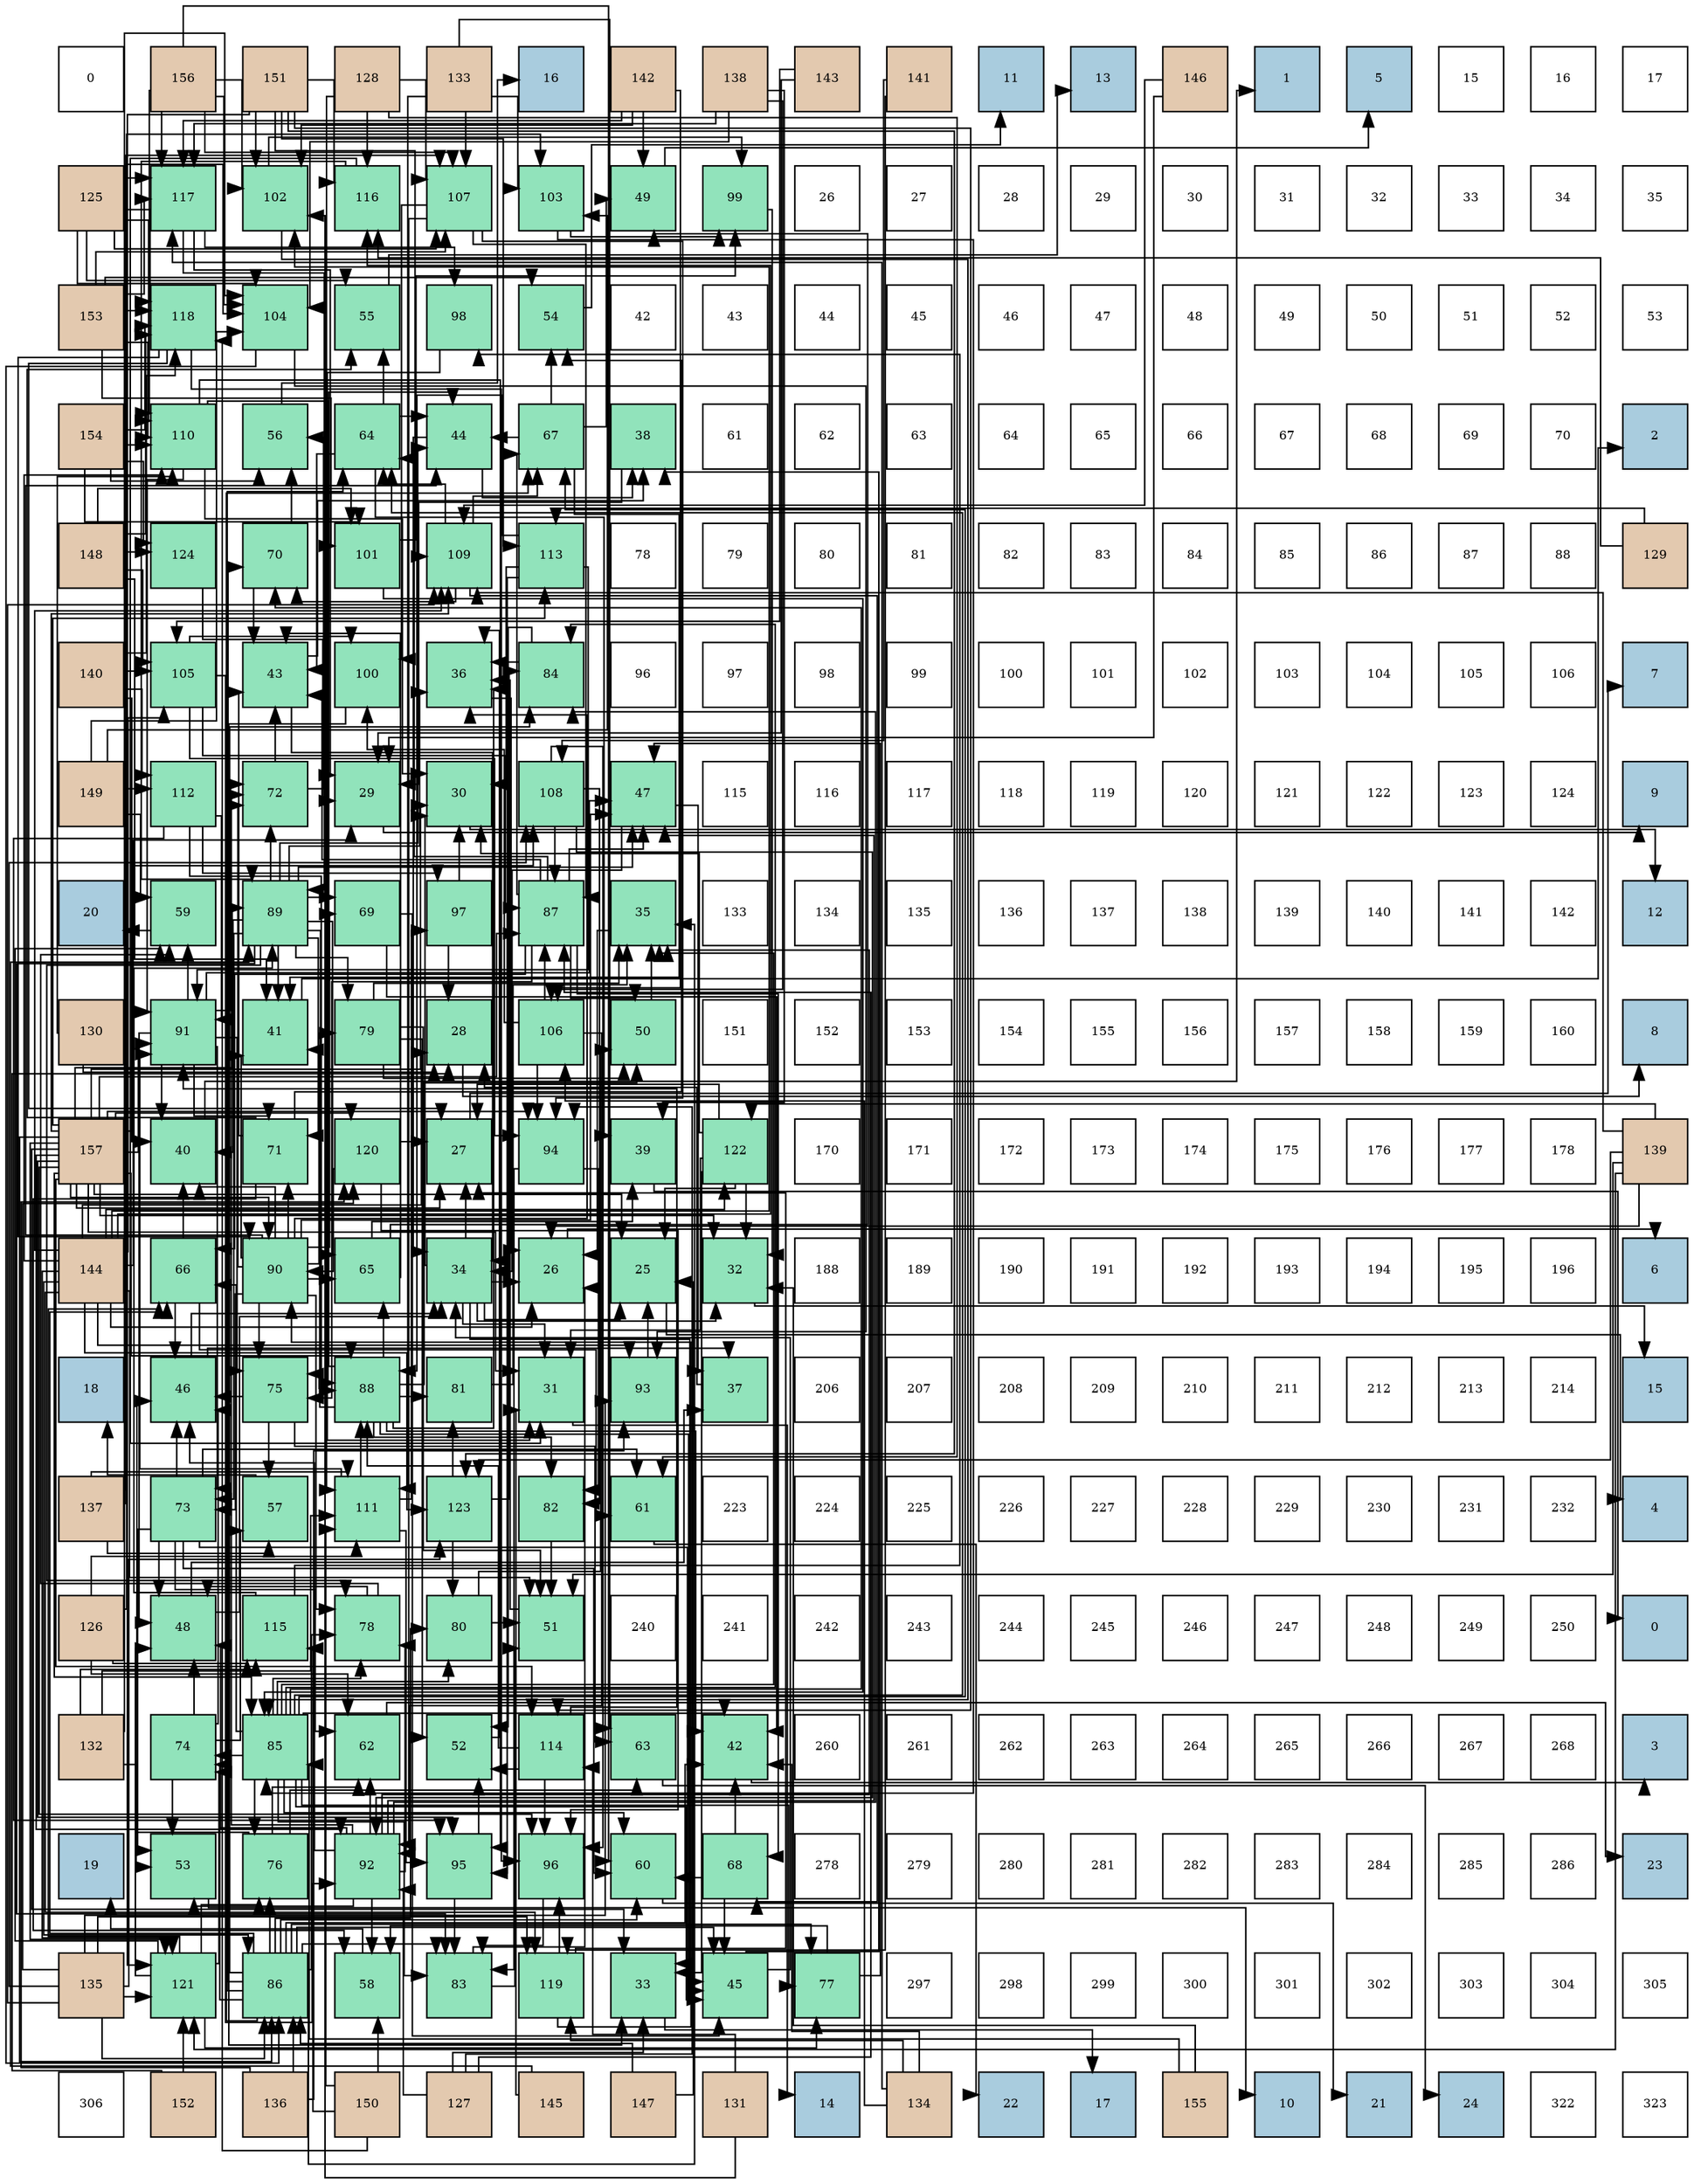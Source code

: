 digraph layout{
 rankdir=TB;
 splines=ortho;
 node [style=filled shape=square fixedsize=true width=0.6];
0[label="0", fontsize=8, fillcolor="#ffffff"];
1[label="156", fontsize=8, fillcolor="#e3c9af"];
2[label="151", fontsize=8, fillcolor="#e3c9af"];
3[label="128", fontsize=8, fillcolor="#e3c9af"];
4[label="133", fontsize=8, fillcolor="#e3c9af"];
5[label="16", fontsize=8, fillcolor="#a9ccde"];
6[label="142", fontsize=8, fillcolor="#e3c9af"];
7[label="138", fontsize=8, fillcolor="#e3c9af"];
8[label="143", fontsize=8, fillcolor="#e3c9af"];
9[label="141", fontsize=8, fillcolor="#e3c9af"];
10[label="11", fontsize=8, fillcolor="#a9ccde"];
11[label="13", fontsize=8, fillcolor="#a9ccde"];
12[label="146", fontsize=8, fillcolor="#e3c9af"];
13[label="1", fontsize=8, fillcolor="#a9ccde"];
14[label="5", fontsize=8, fillcolor="#a9ccde"];
15[label="15", fontsize=8, fillcolor="#ffffff"];
16[label="16", fontsize=8, fillcolor="#ffffff"];
17[label="17", fontsize=8, fillcolor="#ffffff"];
18[label="125", fontsize=8, fillcolor="#e3c9af"];
19[label="117", fontsize=8, fillcolor="#91e3bb"];
20[label="102", fontsize=8, fillcolor="#91e3bb"];
21[label="116", fontsize=8, fillcolor="#91e3bb"];
22[label="107", fontsize=8, fillcolor="#91e3bb"];
23[label="103", fontsize=8, fillcolor="#91e3bb"];
24[label="49", fontsize=8, fillcolor="#91e3bb"];
25[label="99", fontsize=8, fillcolor="#91e3bb"];
26[label="26", fontsize=8, fillcolor="#ffffff"];
27[label="27", fontsize=8, fillcolor="#ffffff"];
28[label="28", fontsize=8, fillcolor="#ffffff"];
29[label="29", fontsize=8, fillcolor="#ffffff"];
30[label="30", fontsize=8, fillcolor="#ffffff"];
31[label="31", fontsize=8, fillcolor="#ffffff"];
32[label="32", fontsize=8, fillcolor="#ffffff"];
33[label="33", fontsize=8, fillcolor="#ffffff"];
34[label="34", fontsize=8, fillcolor="#ffffff"];
35[label="35", fontsize=8, fillcolor="#ffffff"];
36[label="153", fontsize=8, fillcolor="#e3c9af"];
37[label="118", fontsize=8, fillcolor="#91e3bb"];
38[label="104", fontsize=8, fillcolor="#91e3bb"];
39[label="55", fontsize=8, fillcolor="#91e3bb"];
40[label="98", fontsize=8, fillcolor="#91e3bb"];
41[label="54", fontsize=8, fillcolor="#91e3bb"];
42[label="42", fontsize=8, fillcolor="#ffffff"];
43[label="43", fontsize=8, fillcolor="#ffffff"];
44[label="44", fontsize=8, fillcolor="#ffffff"];
45[label="45", fontsize=8, fillcolor="#ffffff"];
46[label="46", fontsize=8, fillcolor="#ffffff"];
47[label="47", fontsize=8, fillcolor="#ffffff"];
48[label="48", fontsize=8, fillcolor="#ffffff"];
49[label="49", fontsize=8, fillcolor="#ffffff"];
50[label="50", fontsize=8, fillcolor="#ffffff"];
51[label="51", fontsize=8, fillcolor="#ffffff"];
52[label="52", fontsize=8, fillcolor="#ffffff"];
53[label="53", fontsize=8, fillcolor="#ffffff"];
54[label="154", fontsize=8, fillcolor="#e3c9af"];
55[label="110", fontsize=8, fillcolor="#91e3bb"];
56[label="56", fontsize=8, fillcolor="#91e3bb"];
57[label="64", fontsize=8, fillcolor="#91e3bb"];
58[label="44", fontsize=8, fillcolor="#91e3bb"];
59[label="67", fontsize=8, fillcolor="#91e3bb"];
60[label="38", fontsize=8, fillcolor="#91e3bb"];
61[label="61", fontsize=8, fillcolor="#ffffff"];
62[label="62", fontsize=8, fillcolor="#ffffff"];
63[label="63", fontsize=8, fillcolor="#ffffff"];
64[label="64", fontsize=8, fillcolor="#ffffff"];
65[label="65", fontsize=8, fillcolor="#ffffff"];
66[label="66", fontsize=8, fillcolor="#ffffff"];
67[label="67", fontsize=8, fillcolor="#ffffff"];
68[label="68", fontsize=8, fillcolor="#ffffff"];
69[label="69", fontsize=8, fillcolor="#ffffff"];
70[label="70", fontsize=8, fillcolor="#ffffff"];
71[label="2", fontsize=8, fillcolor="#a9ccde"];
72[label="148", fontsize=8, fillcolor="#e3c9af"];
73[label="124", fontsize=8, fillcolor="#91e3bb"];
74[label="70", fontsize=8, fillcolor="#91e3bb"];
75[label="101", fontsize=8, fillcolor="#91e3bb"];
76[label="109", fontsize=8, fillcolor="#91e3bb"];
77[label="113", fontsize=8, fillcolor="#91e3bb"];
78[label="78", fontsize=8, fillcolor="#ffffff"];
79[label="79", fontsize=8, fillcolor="#ffffff"];
80[label="80", fontsize=8, fillcolor="#ffffff"];
81[label="81", fontsize=8, fillcolor="#ffffff"];
82[label="82", fontsize=8, fillcolor="#ffffff"];
83[label="83", fontsize=8, fillcolor="#ffffff"];
84[label="84", fontsize=8, fillcolor="#ffffff"];
85[label="85", fontsize=8, fillcolor="#ffffff"];
86[label="86", fontsize=8, fillcolor="#ffffff"];
87[label="87", fontsize=8, fillcolor="#ffffff"];
88[label="88", fontsize=8, fillcolor="#ffffff"];
89[label="129", fontsize=8, fillcolor="#e3c9af"];
90[label="140", fontsize=8, fillcolor="#e3c9af"];
91[label="105", fontsize=8, fillcolor="#91e3bb"];
92[label="43", fontsize=8, fillcolor="#91e3bb"];
93[label="100", fontsize=8, fillcolor="#91e3bb"];
94[label="36", fontsize=8, fillcolor="#91e3bb"];
95[label="84", fontsize=8, fillcolor="#91e3bb"];
96[label="96", fontsize=8, fillcolor="#ffffff"];
97[label="97", fontsize=8, fillcolor="#ffffff"];
98[label="98", fontsize=8, fillcolor="#ffffff"];
99[label="99", fontsize=8, fillcolor="#ffffff"];
100[label="100", fontsize=8, fillcolor="#ffffff"];
101[label="101", fontsize=8, fillcolor="#ffffff"];
102[label="102", fontsize=8, fillcolor="#ffffff"];
103[label="103", fontsize=8, fillcolor="#ffffff"];
104[label="104", fontsize=8, fillcolor="#ffffff"];
105[label="105", fontsize=8, fillcolor="#ffffff"];
106[label="106", fontsize=8, fillcolor="#ffffff"];
107[label="7", fontsize=8, fillcolor="#a9ccde"];
108[label="149", fontsize=8, fillcolor="#e3c9af"];
109[label="112", fontsize=8, fillcolor="#91e3bb"];
110[label="72", fontsize=8, fillcolor="#91e3bb"];
111[label="29", fontsize=8, fillcolor="#91e3bb"];
112[label="30", fontsize=8, fillcolor="#91e3bb"];
113[label="108", fontsize=8, fillcolor="#91e3bb"];
114[label="47", fontsize=8, fillcolor="#91e3bb"];
115[label="115", fontsize=8, fillcolor="#ffffff"];
116[label="116", fontsize=8, fillcolor="#ffffff"];
117[label="117", fontsize=8, fillcolor="#ffffff"];
118[label="118", fontsize=8, fillcolor="#ffffff"];
119[label="119", fontsize=8, fillcolor="#ffffff"];
120[label="120", fontsize=8, fillcolor="#ffffff"];
121[label="121", fontsize=8, fillcolor="#ffffff"];
122[label="122", fontsize=8, fillcolor="#ffffff"];
123[label="123", fontsize=8, fillcolor="#ffffff"];
124[label="124", fontsize=8, fillcolor="#ffffff"];
125[label="9", fontsize=8, fillcolor="#a9ccde"];
126[label="20", fontsize=8, fillcolor="#a9ccde"];
127[label="59", fontsize=8, fillcolor="#91e3bb"];
128[label="89", fontsize=8, fillcolor="#91e3bb"];
129[label="69", fontsize=8, fillcolor="#91e3bb"];
130[label="97", fontsize=8, fillcolor="#91e3bb"];
131[label="87", fontsize=8, fillcolor="#91e3bb"];
132[label="35", fontsize=8, fillcolor="#91e3bb"];
133[label="133", fontsize=8, fillcolor="#ffffff"];
134[label="134", fontsize=8, fillcolor="#ffffff"];
135[label="135", fontsize=8, fillcolor="#ffffff"];
136[label="136", fontsize=8, fillcolor="#ffffff"];
137[label="137", fontsize=8, fillcolor="#ffffff"];
138[label="138", fontsize=8, fillcolor="#ffffff"];
139[label="139", fontsize=8, fillcolor="#ffffff"];
140[label="140", fontsize=8, fillcolor="#ffffff"];
141[label="141", fontsize=8, fillcolor="#ffffff"];
142[label="142", fontsize=8, fillcolor="#ffffff"];
143[label="12", fontsize=8, fillcolor="#a9ccde"];
144[label="130", fontsize=8, fillcolor="#e3c9af"];
145[label="91", fontsize=8, fillcolor="#91e3bb"];
146[label="41", fontsize=8, fillcolor="#91e3bb"];
147[label="79", fontsize=8, fillcolor="#91e3bb"];
148[label="28", fontsize=8, fillcolor="#91e3bb"];
149[label="106", fontsize=8, fillcolor="#91e3bb"];
150[label="50", fontsize=8, fillcolor="#91e3bb"];
151[label="151", fontsize=8, fillcolor="#ffffff"];
152[label="152", fontsize=8, fillcolor="#ffffff"];
153[label="153", fontsize=8, fillcolor="#ffffff"];
154[label="154", fontsize=8, fillcolor="#ffffff"];
155[label="155", fontsize=8, fillcolor="#ffffff"];
156[label="156", fontsize=8, fillcolor="#ffffff"];
157[label="157", fontsize=8, fillcolor="#ffffff"];
158[label="158", fontsize=8, fillcolor="#ffffff"];
159[label="159", fontsize=8, fillcolor="#ffffff"];
160[label="160", fontsize=8, fillcolor="#ffffff"];
161[label="8", fontsize=8, fillcolor="#a9ccde"];
162[label="157", fontsize=8, fillcolor="#e3c9af"];
163[label="40", fontsize=8, fillcolor="#91e3bb"];
164[label="71", fontsize=8, fillcolor="#91e3bb"];
165[label="120", fontsize=8, fillcolor="#91e3bb"];
166[label="27", fontsize=8, fillcolor="#91e3bb"];
167[label="94", fontsize=8, fillcolor="#91e3bb"];
168[label="39", fontsize=8, fillcolor="#91e3bb"];
169[label="122", fontsize=8, fillcolor="#91e3bb"];
170[label="170", fontsize=8, fillcolor="#ffffff"];
171[label="171", fontsize=8, fillcolor="#ffffff"];
172[label="172", fontsize=8, fillcolor="#ffffff"];
173[label="173", fontsize=8, fillcolor="#ffffff"];
174[label="174", fontsize=8, fillcolor="#ffffff"];
175[label="175", fontsize=8, fillcolor="#ffffff"];
176[label="176", fontsize=8, fillcolor="#ffffff"];
177[label="177", fontsize=8, fillcolor="#ffffff"];
178[label="178", fontsize=8, fillcolor="#ffffff"];
179[label="139", fontsize=8, fillcolor="#e3c9af"];
180[label="144", fontsize=8, fillcolor="#e3c9af"];
181[label="66", fontsize=8, fillcolor="#91e3bb"];
182[label="90", fontsize=8, fillcolor="#91e3bb"];
183[label="65", fontsize=8, fillcolor="#91e3bb"];
184[label="34", fontsize=8, fillcolor="#91e3bb"];
185[label="26", fontsize=8, fillcolor="#91e3bb"];
186[label="25", fontsize=8, fillcolor="#91e3bb"];
187[label="32", fontsize=8, fillcolor="#91e3bb"];
188[label="188", fontsize=8, fillcolor="#ffffff"];
189[label="189", fontsize=8, fillcolor="#ffffff"];
190[label="190", fontsize=8, fillcolor="#ffffff"];
191[label="191", fontsize=8, fillcolor="#ffffff"];
192[label="192", fontsize=8, fillcolor="#ffffff"];
193[label="193", fontsize=8, fillcolor="#ffffff"];
194[label="194", fontsize=8, fillcolor="#ffffff"];
195[label="195", fontsize=8, fillcolor="#ffffff"];
196[label="196", fontsize=8, fillcolor="#ffffff"];
197[label="6", fontsize=8, fillcolor="#a9ccde"];
198[label="18", fontsize=8, fillcolor="#a9ccde"];
199[label="46", fontsize=8, fillcolor="#91e3bb"];
200[label="75", fontsize=8, fillcolor="#91e3bb"];
201[label="88", fontsize=8, fillcolor="#91e3bb"];
202[label="81", fontsize=8, fillcolor="#91e3bb"];
203[label="31", fontsize=8, fillcolor="#91e3bb"];
204[label="93", fontsize=8, fillcolor="#91e3bb"];
205[label="37", fontsize=8, fillcolor="#91e3bb"];
206[label="206", fontsize=8, fillcolor="#ffffff"];
207[label="207", fontsize=8, fillcolor="#ffffff"];
208[label="208", fontsize=8, fillcolor="#ffffff"];
209[label="209", fontsize=8, fillcolor="#ffffff"];
210[label="210", fontsize=8, fillcolor="#ffffff"];
211[label="211", fontsize=8, fillcolor="#ffffff"];
212[label="212", fontsize=8, fillcolor="#ffffff"];
213[label="213", fontsize=8, fillcolor="#ffffff"];
214[label="214", fontsize=8, fillcolor="#ffffff"];
215[label="15", fontsize=8, fillcolor="#a9ccde"];
216[label="137", fontsize=8, fillcolor="#e3c9af"];
217[label="73", fontsize=8, fillcolor="#91e3bb"];
218[label="57", fontsize=8, fillcolor="#91e3bb"];
219[label="111", fontsize=8, fillcolor="#91e3bb"];
220[label="123", fontsize=8, fillcolor="#91e3bb"];
221[label="82", fontsize=8, fillcolor="#91e3bb"];
222[label="61", fontsize=8, fillcolor="#91e3bb"];
223[label="223", fontsize=8, fillcolor="#ffffff"];
224[label="224", fontsize=8, fillcolor="#ffffff"];
225[label="225", fontsize=8, fillcolor="#ffffff"];
226[label="226", fontsize=8, fillcolor="#ffffff"];
227[label="227", fontsize=8, fillcolor="#ffffff"];
228[label="228", fontsize=8, fillcolor="#ffffff"];
229[label="229", fontsize=8, fillcolor="#ffffff"];
230[label="230", fontsize=8, fillcolor="#ffffff"];
231[label="231", fontsize=8, fillcolor="#ffffff"];
232[label="232", fontsize=8, fillcolor="#ffffff"];
233[label="4", fontsize=8, fillcolor="#a9ccde"];
234[label="126", fontsize=8, fillcolor="#e3c9af"];
235[label="48", fontsize=8, fillcolor="#91e3bb"];
236[label="115", fontsize=8, fillcolor="#91e3bb"];
237[label="78", fontsize=8, fillcolor="#91e3bb"];
238[label="80", fontsize=8, fillcolor="#91e3bb"];
239[label="51", fontsize=8, fillcolor="#91e3bb"];
240[label="240", fontsize=8, fillcolor="#ffffff"];
241[label="241", fontsize=8, fillcolor="#ffffff"];
242[label="242", fontsize=8, fillcolor="#ffffff"];
243[label="243", fontsize=8, fillcolor="#ffffff"];
244[label="244", fontsize=8, fillcolor="#ffffff"];
245[label="245", fontsize=8, fillcolor="#ffffff"];
246[label="246", fontsize=8, fillcolor="#ffffff"];
247[label="247", fontsize=8, fillcolor="#ffffff"];
248[label="248", fontsize=8, fillcolor="#ffffff"];
249[label="249", fontsize=8, fillcolor="#ffffff"];
250[label="250", fontsize=8, fillcolor="#ffffff"];
251[label="0", fontsize=8, fillcolor="#a9ccde"];
252[label="132", fontsize=8, fillcolor="#e3c9af"];
253[label="74", fontsize=8, fillcolor="#91e3bb"];
254[label="85", fontsize=8, fillcolor="#91e3bb"];
255[label="62", fontsize=8, fillcolor="#91e3bb"];
256[label="52", fontsize=8, fillcolor="#91e3bb"];
257[label="114", fontsize=8, fillcolor="#91e3bb"];
258[label="63", fontsize=8, fillcolor="#91e3bb"];
259[label="42", fontsize=8, fillcolor="#91e3bb"];
260[label="260", fontsize=8, fillcolor="#ffffff"];
261[label="261", fontsize=8, fillcolor="#ffffff"];
262[label="262", fontsize=8, fillcolor="#ffffff"];
263[label="263", fontsize=8, fillcolor="#ffffff"];
264[label="264", fontsize=8, fillcolor="#ffffff"];
265[label="265", fontsize=8, fillcolor="#ffffff"];
266[label="266", fontsize=8, fillcolor="#ffffff"];
267[label="267", fontsize=8, fillcolor="#ffffff"];
268[label="268", fontsize=8, fillcolor="#ffffff"];
269[label="3", fontsize=8, fillcolor="#a9ccde"];
270[label="19", fontsize=8, fillcolor="#a9ccde"];
271[label="53", fontsize=8, fillcolor="#91e3bb"];
272[label="76", fontsize=8, fillcolor="#91e3bb"];
273[label="92", fontsize=8, fillcolor="#91e3bb"];
274[label="95", fontsize=8, fillcolor="#91e3bb"];
275[label="96", fontsize=8, fillcolor="#91e3bb"];
276[label="60", fontsize=8, fillcolor="#91e3bb"];
277[label="68", fontsize=8, fillcolor="#91e3bb"];
278[label="278", fontsize=8, fillcolor="#ffffff"];
279[label="279", fontsize=8, fillcolor="#ffffff"];
280[label="280", fontsize=8, fillcolor="#ffffff"];
281[label="281", fontsize=8, fillcolor="#ffffff"];
282[label="282", fontsize=8, fillcolor="#ffffff"];
283[label="283", fontsize=8, fillcolor="#ffffff"];
284[label="284", fontsize=8, fillcolor="#ffffff"];
285[label="285", fontsize=8, fillcolor="#ffffff"];
286[label="286", fontsize=8, fillcolor="#ffffff"];
287[label="23", fontsize=8, fillcolor="#a9ccde"];
288[label="135", fontsize=8, fillcolor="#e3c9af"];
289[label="121", fontsize=8, fillcolor="#91e3bb"];
290[label="86", fontsize=8, fillcolor="#91e3bb"];
291[label="58", fontsize=8, fillcolor="#91e3bb"];
292[label="83", fontsize=8, fillcolor="#91e3bb"];
293[label="119", fontsize=8, fillcolor="#91e3bb"];
294[label="33", fontsize=8, fillcolor="#91e3bb"];
295[label="45", fontsize=8, fillcolor="#91e3bb"];
296[label="77", fontsize=8, fillcolor="#91e3bb"];
297[label="297", fontsize=8, fillcolor="#ffffff"];
298[label="298", fontsize=8, fillcolor="#ffffff"];
299[label="299", fontsize=8, fillcolor="#ffffff"];
300[label="300", fontsize=8, fillcolor="#ffffff"];
301[label="301", fontsize=8, fillcolor="#ffffff"];
302[label="302", fontsize=8, fillcolor="#ffffff"];
303[label="303", fontsize=8, fillcolor="#ffffff"];
304[label="304", fontsize=8, fillcolor="#ffffff"];
305[label="305", fontsize=8, fillcolor="#ffffff"];
306[label="306", fontsize=8, fillcolor="#ffffff"];
307[label="152", fontsize=8, fillcolor="#e3c9af"];
308[label="136", fontsize=8, fillcolor="#e3c9af"];
309[label="150", fontsize=8, fillcolor="#e3c9af"];
310[label="127", fontsize=8, fillcolor="#e3c9af"];
311[label="145", fontsize=8, fillcolor="#e3c9af"];
312[label="147", fontsize=8, fillcolor="#e3c9af"];
313[label="131", fontsize=8, fillcolor="#e3c9af"];
314[label="14", fontsize=8, fillcolor="#a9ccde"];
315[label="134", fontsize=8, fillcolor="#e3c9af"];
316[label="22", fontsize=8, fillcolor="#a9ccde"];
317[label="17", fontsize=8, fillcolor="#a9ccde"];
318[label="155", fontsize=8, fillcolor="#e3c9af"];
319[label="10", fontsize=8, fillcolor="#a9ccde"];
320[label="21", fontsize=8, fillcolor="#a9ccde"];
321[label="24", fontsize=8, fillcolor="#a9ccde"];
322[label="322", fontsize=8, fillcolor="#ffffff"];
323[label="323", fontsize=8, fillcolor="#ffffff"];
edge [constraint=false, style=vis];186 -> 233;
185 -> 197;
166 -> 107;
148 -> 161;
111 -> 125;
112 -> 143;
203 -> 314;
187 -> 215;
294 -> 317;
184 -> 186;
184 -> 185;
184 -> 166;
184 -> 112;
184 -> 203;
184 -> 187;
184 -> 294;
132 -> 185;
94 -> 185;
205 -> 148;
60 -> 111;
168 -> 251;
163 -> 13;
146 -> 71;
259 -> 269;
92 -> 184;
92 -> 60;
58 -> 184;
58 -> 60;
295 -> 184;
295 -> 60;
199 -> 184;
199 -> 205;
114 -> 184;
114 -> 205;
235 -> 184;
235 -> 205;
24 -> 14;
150 -> 132;
239 -> 94;
256 -> 94;
271 -> 319;
41 -> 10;
39 -> 11;
56 -> 5;
218 -> 198;
291 -> 270;
127 -> 126;
276 -> 320;
222 -> 316;
255 -> 287;
258 -> 321;
57 -> 168;
57 -> 92;
57 -> 58;
57 -> 39;
183 -> 168;
183 -> 92;
183 -> 24;
181 -> 163;
181 -> 199;
181 -> 222;
59 -> 146;
59 -> 58;
59 -> 24;
59 -> 41;
277 -> 259;
277 -> 295;
277 -> 276;
129 -> 259;
129 -> 295;
74 -> 92;
74 -> 56;
164 -> 92;
164 -> 41;
164 -> 39;
164 -> 291;
110 -> 92;
110 -> 56;
217 -> 295;
217 -> 199;
217 -> 235;
217 -> 271;
217 -> 276;
217 -> 222;
217 -> 255;
253 -> 199;
253 -> 235;
253 -> 271;
253 -> 218;
200 -> 199;
200 -> 218;
200 -> 258;
272 -> 199;
272 -> 255;
272 -> 258;
296 -> 114;
296 -> 291;
237 -> 235;
237 -> 127;
147 -> 132;
147 -> 150;
147 -> 239;
147 -> 256;
238 -> 150;
238 -> 239;
202 -> 132;
221 -> 239;
292 -> 185;
292 -> 239;
95 -> 94;
95 -> 256;
254 -> 132;
254 -> 259;
254 -> 295;
254 -> 276;
254 -> 57;
254 -> 181;
254 -> 59;
254 -> 74;
254 -> 253;
254 -> 272;
254 -> 296;
254 -> 237;
254 -> 238;
254 -> 292;
254 -> 95;
290 -> 132;
290 -> 259;
290 -> 295;
290 -> 276;
290 -> 57;
290 -> 181;
290 -> 59;
290 -> 74;
290 -> 253;
290 -> 272;
290 -> 296;
290 -> 237;
290 -> 238;
290 -> 292;
290 -> 95;
131 -> 92;
131 -> 114;
131 -> 150;
131 -> 57;
131 -> 181;
131 -> 59;
131 -> 277;
131 -> 200;
201 -> 94;
201 -> 146;
201 -> 259;
201 -> 58;
201 -> 295;
201 -> 150;
201 -> 183;
201 -> 202;
201 -> 221;
128 -> 94;
128 -> 163;
128 -> 146;
128 -> 58;
128 -> 114;
128 -> 183;
128 -> 129;
128 -> 164;
128 -> 110;
128 -> 217;
128 -> 200;
128 -> 237;
128 -> 147;
128 -> 292;
182 -> 94;
182 -> 163;
182 -> 146;
182 -> 58;
182 -> 114;
182 -> 183;
182 -> 129;
182 -> 164;
182 -> 110;
182 -> 217;
182 -> 200;
182 -> 237;
182 -> 147;
145 -> 163;
145 -> 114;
145 -> 235;
145 -> 127;
145 -> 164;
145 -> 110;
145 -> 217;
145 -> 200;
273 -> 132;
273 -> 199;
273 -> 114;
273 -> 235;
273 -> 271;
273 -> 291;
273 -> 255;
273 -> 110;
273 -> 237;
273 -> 95;
204 -> 186;
167 -> 221;
167 -> 292;
274 -> 256;
274 -> 292;
275 -> 292;
130 -> 148;
130 -> 112;
40 -> 203;
25 -> 187;
93 -> 294;
75 -> 254;
75 -> 25;
20 -> 254;
20 -> 25;
23 -> 254;
23 -> 25;
38 -> 290;
38 -> 204;
91 -> 131;
91 -> 273;
91 -> 167;
91 -> 93;
149 -> 131;
149 -> 273;
149 -> 167;
149 -> 93;
22 -> 131;
22 -> 273;
22 -> 167;
22 -> 93;
113 -> 221;
113 -> 131;
113 -> 273;
113 -> 275;
76 -> 57;
76 -> 59;
76 -> 277;
76 -> 74;
55 -> 112;
55 -> 201;
55 -> 145;
55 -> 274;
219 -> 201;
219 -> 145;
219 -> 274;
219 -> 130;
109 -> 201;
109 -> 145;
109 -> 274;
109 -> 130;
77 -> 112;
77 -> 201;
77 -> 145;
77 -> 274;
257 -> 256;
257 -> 201;
257 -> 145;
257 -> 275;
236 -> 128;
236 -> 40;
21 -> 203;
21 -> 128;
19 -> 111;
19 -> 128;
19 -> 40;
37 -> 166;
37 -> 182;
37 -> 275;
293 -> 166;
293 -> 182;
293 -> 275;
165 -> 166;
165 -> 182;
165 -> 275;
289 -> 235;
289 -> 127;
289 -> 181;
289 -> 253;
289 -> 272;
289 -> 296;
169 -> 186;
169 -> 166;
169 -> 112;
169 -> 203;
169 -> 187;
169 -> 294;
220 -> 238;
220 -> 202;
220 -> 95;
73 -> 111;
18 -> 39;
18 -> 38;
18 -> 22;
18 -> 55;
18 -> 19;
18 -> 37;
234 -> 255;
234 -> 23;
234 -> 219;
234 -> 236;
310 -> 294;
310 -> 131;
310 -> 273;
310 -> 167;
3 -> 222;
3 -> 22;
3 -> 219;
3 -> 21;
89 -> 77;
89 -> 21;
144 -> 148;
144 -> 55;
313 -> 20;
313 -> 257;
252 -> 271;
252 -> 38;
252 -> 219;
252 -> 236;
4 -> 258;
4 -> 23;
4 -> 22;
4 -> 219;
315 -> 259;
315 -> 149;
315 -> 19;
315 -> 293;
288 -> 290;
288 -> 204;
288 -> 113;
288 -> 76;
288 -> 293;
288 -> 165;
288 -> 289;
288 -> 220;
308 -> 290;
308 -> 204;
308 -> 165;
216 -> 218;
216 -> 38;
216 -> 22;
216 -> 219;
7 -> 168;
7 -> 38;
7 -> 149;
7 -> 19;
179 -> 185;
179 -> 239;
179 -> 76;
179 -> 289;
179 -> 169;
179 -> 220;
90 -> 163;
90 -> 91;
90 -> 109;
90 -> 37;
9 -> 113;
9 -> 293;
6 -> 24;
6 -> 20;
6 -> 149;
6 -> 19;
8 -> 111;
8 -> 91;
180 -> 185;
180 -> 148;
180 -> 111;
180 -> 239;
180 -> 290;
180 -> 204;
180 -> 20;
180 -> 91;
180 -> 76;
180 -> 55;
180 -> 21;
180 -> 293;
180 -> 289;
180 -> 169;
180 -> 220;
311 -> 203;
311 -> 128;
12 -> 111;
12 -> 76;
312 -> 186;
312 -> 290;
72 -> 146;
72 -> 75;
72 -> 91;
72 -> 37;
72 -> 73;
108 -> 127;
108 -> 23;
108 -> 38;
108 -> 109;
309 -> 291;
309 -> 219;
309 -> 236;
309 -> 37;
2 -> 20;
2 -> 76;
2 -> 77;
2 -> 257;
2 -> 21;
2 -> 289;
2 -> 220;
307 -> 148;
307 -> 289;
36 -> 41;
36 -> 75;
36 -> 22;
36 -> 55;
36 -> 19;
36 -> 37;
54 -> 56;
54 -> 75;
54 -> 55;
54 -> 37;
54 -> 73;
318 -> 187;
318 -> 254;
1 -> 276;
1 -> 20;
1 -> 38;
1 -> 22;
1 -> 55;
1 -> 19;
162 -> 186;
162 -> 166;
162 -> 112;
162 -> 203;
162 -> 187;
162 -> 294;
162 -> 254;
162 -> 290;
162 -> 131;
162 -> 201;
162 -> 128;
162 -> 182;
162 -> 145;
162 -> 273;
162 -> 167;
162 -> 274;
162 -> 275;
162 -> 113;
162 -> 76;
162 -> 77;
162 -> 257;
162 -> 165;
162 -> 289;
edge [constraint=true, style=invis];
0 -> 18 -> 36 -> 54 -> 72 -> 90 -> 108 -> 126 -> 144 -> 162 -> 180 -> 198 -> 216 -> 234 -> 252 -> 270 -> 288 -> 306;
1 -> 19 -> 37 -> 55 -> 73 -> 91 -> 109 -> 127 -> 145 -> 163 -> 181 -> 199 -> 217 -> 235 -> 253 -> 271 -> 289 -> 307;
2 -> 20 -> 38 -> 56 -> 74 -> 92 -> 110 -> 128 -> 146 -> 164 -> 182 -> 200 -> 218 -> 236 -> 254 -> 272 -> 290 -> 308;
3 -> 21 -> 39 -> 57 -> 75 -> 93 -> 111 -> 129 -> 147 -> 165 -> 183 -> 201 -> 219 -> 237 -> 255 -> 273 -> 291 -> 309;
4 -> 22 -> 40 -> 58 -> 76 -> 94 -> 112 -> 130 -> 148 -> 166 -> 184 -> 202 -> 220 -> 238 -> 256 -> 274 -> 292 -> 310;
5 -> 23 -> 41 -> 59 -> 77 -> 95 -> 113 -> 131 -> 149 -> 167 -> 185 -> 203 -> 221 -> 239 -> 257 -> 275 -> 293 -> 311;
6 -> 24 -> 42 -> 60 -> 78 -> 96 -> 114 -> 132 -> 150 -> 168 -> 186 -> 204 -> 222 -> 240 -> 258 -> 276 -> 294 -> 312;
7 -> 25 -> 43 -> 61 -> 79 -> 97 -> 115 -> 133 -> 151 -> 169 -> 187 -> 205 -> 223 -> 241 -> 259 -> 277 -> 295 -> 313;
8 -> 26 -> 44 -> 62 -> 80 -> 98 -> 116 -> 134 -> 152 -> 170 -> 188 -> 206 -> 224 -> 242 -> 260 -> 278 -> 296 -> 314;
9 -> 27 -> 45 -> 63 -> 81 -> 99 -> 117 -> 135 -> 153 -> 171 -> 189 -> 207 -> 225 -> 243 -> 261 -> 279 -> 297 -> 315;
10 -> 28 -> 46 -> 64 -> 82 -> 100 -> 118 -> 136 -> 154 -> 172 -> 190 -> 208 -> 226 -> 244 -> 262 -> 280 -> 298 -> 316;
11 -> 29 -> 47 -> 65 -> 83 -> 101 -> 119 -> 137 -> 155 -> 173 -> 191 -> 209 -> 227 -> 245 -> 263 -> 281 -> 299 -> 317;
12 -> 30 -> 48 -> 66 -> 84 -> 102 -> 120 -> 138 -> 156 -> 174 -> 192 -> 210 -> 228 -> 246 -> 264 -> 282 -> 300 -> 318;
13 -> 31 -> 49 -> 67 -> 85 -> 103 -> 121 -> 139 -> 157 -> 175 -> 193 -> 211 -> 229 -> 247 -> 265 -> 283 -> 301 -> 319;
14 -> 32 -> 50 -> 68 -> 86 -> 104 -> 122 -> 140 -> 158 -> 176 -> 194 -> 212 -> 230 -> 248 -> 266 -> 284 -> 302 -> 320;
15 -> 33 -> 51 -> 69 -> 87 -> 105 -> 123 -> 141 -> 159 -> 177 -> 195 -> 213 -> 231 -> 249 -> 267 -> 285 -> 303 -> 321;
16 -> 34 -> 52 -> 70 -> 88 -> 106 -> 124 -> 142 -> 160 -> 178 -> 196 -> 214 -> 232 -> 250 -> 268 -> 286 -> 304 -> 322;
17 -> 35 -> 53 -> 71 -> 89 -> 107 -> 125 -> 143 -> 161 -> 179 -> 197 -> 215 -> 233 -> 251 -> 269 -> 287 -> 305 -> 323;
rank = same {0 -> 1 -> 2 -> 3 -> 4 -> 5 -> 6 -> 7 -> 8 -> 9 -> 10 -> 11 -> 12 -> 13 -> 14 -> 15 -> 16 -> 17};
rank = same {18 -> 19 -> 20 -> 21 -> 22 -> 23 -> 24 -> 25 -> 26 -> 27 -> 28 -> 29 -> 30 -> 31 -> 32 -> 33 -> 34 -> 35};
rank = same {36 -> 37 -> 38 -> 39 -> 40 -> 41 -> 42 -> 43 -> 44 -> 45 -> 46 -> 47 -> 48 -> 49 -> 50 -> 51 -> 52 -> 53};
rank = same {54 -> 55 -> 56 -> 57 -> 58 -> 59 -> 60 -> 61 -> 62 -> 63 -> 64 -> 65 -> 66 -> 67 -> 68 -> 69 -> 70 -> 71};
rank = same {72 -> 73 -> 74 -> 75 -> 76 -> 77 -> 78 -> 79 -> 80 -> 81 -> 82 -> 83 -> 84 -> 85 -> 86 -> 87 -> 88 -> 89};
rank = same {90 -> 91 -> 92 -> 93 -> 94 -> 95 -> 96 -> 97 -> 98 -> 99 -> 100 -> 101 -> 102 -> 103 -> 104 -> 105 -> 106 -> 107};
rank = same {108 -> 109 -> 110 -> 111 -> 112 -> 113 -> 114 -> 115 -> 116 -> 117 -> 118 -> 119 -> 120 -> 121 -> 122 -> 123 -> 124 -> 125};
rank = same {126 -> 127 -> 128 -> 129 -> 130 -> 131 -> 132 -> 133 -> 134 -> 135 -> 136 -> 137 -> 138 -> 139 -> 140 -> 141 -> 142 -> 143};
rank = same {144 -> 145 -> 146 -> 147 -> 148 -> 149 -> 150 -> 151 -> 152 -> 153 -> 154 -> 155 -> 156 -> 157 -> 158 -> 159 -> 160 -> 161};
rank = same {162 -> 163 -> 164 -> 165 -> 166 -> 167 -> 168 -> 169 -> 170 -> 171 -> 172 -> 173 -> 174 -> 175 -> 176 -> 177 -> 178 -> 179};
rank = same {180 -> 181 -> 182 -> 183 -> 184 -> 185 -> 186 -> 187 -> 188 -> 189 -> 190 -> 191 -> 192 -> 193 -> 194 -> 195 -> 196 -> 197};
rank = same {198 -> 199 -> 200 -> 201 -> 202 -> 203 -> 204 -> 205 -> 206 -> 207 -> 208 -> 209 -> 210 -> 211 -> 212 -> 213 -> 214 -> 215};
rank = same {216 -> 217 -> 218 -> 219 -> 220 -> 221 -> 222 -> 223 -> 224 -> 225 -> 226 -> 227 -> 228 -> 229 -> 230 -> 231 -> 232 -> 233};
rank = same {234 -> 235 -> 236 -> 237 -> 238 -> 239 -> 240 -> 241 -> 242 -> 243 -> 244 -> 245 -> 246 -> 247 -> 248 -> 249 -> 250 -> 251};
rank = same {252 -> 253 -> 254 -> 255 -> 256 -> 257 -> 258 -> 259 -> 260 -> 261 -> 262 -> 263 -> 264 -> 265 -> 266 -> 267 -> 268 -> 269};
rank = same {270 -> 271 -> 272 -> 273 -> 274 -> 275 -> 276 -> 277 -> 278 -> 279 -> 280 -> 281 -> 282 -> 283 -> 284 -> 285 -> 286 -> 287};
rank = same {288 -> 289 -> 290 -> 291 -> 292 -> 293 -> 294 -> 295 -> 296 -> 297 -> 298 -> 299 -> 300 -> 301 -> 302 -> 303 -> 304 -> 305};
rank = same {306 -> 307 -> 308 -> 309 -> 310 -> 311 -> 312 -> 313 -> 314 -> 315 -> 316 -> 317 -> 318 -> 319 -> 320 -> 321 -> 322 -> 323};
}